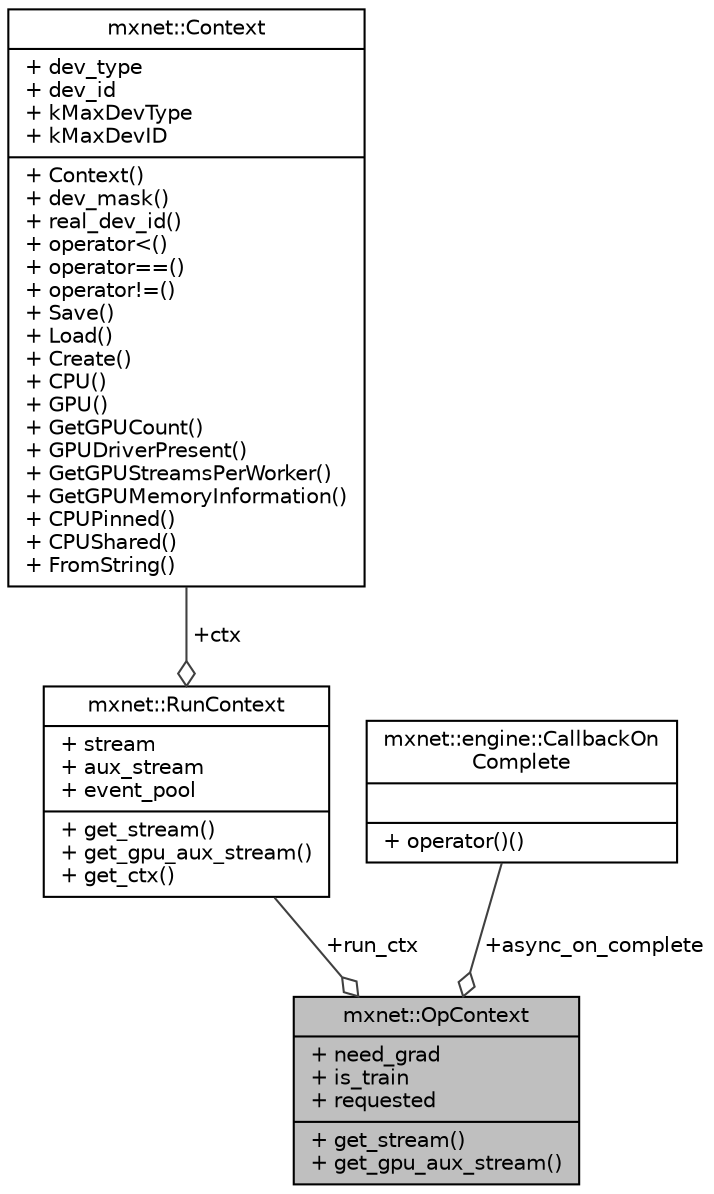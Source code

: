 digraph "mxnet::OpContext"
{
 // LATEX_PDF_SIZE
  edge [fontname="Helvetica",fontsize="10",labelfontname="Helvetica",labelfontsize="10"];
  node [fontname="Helvetica",fontsize="10",shape=record];
  Node1 [label="{mxnet::OpContext\n|+ need_grad\l+ is_train\l+ requested\l|+ get_stream()\l+ get_gpu_aux_stream()\l}",height=0.2,width=0.4,color="black", fillcolor="grey75", style="filled", fontcolor="black",tooltip="All the possible information needed by Operator. This is the superset of RunContext...."];
  Node2 -> Node1 [color="grey25",fontsize="10",style="solid",label=" +run_ctx" ,arrowhead="odiamond",fontname="Helvetica"];
  Node2 [label="{mxnet::RunContext\n|+ stream\l+ aux_stream\l+ event_pool\l|+ get_stream()\l+ get_gpu_aux_stream()\l+ get_ctx()\l}",height=0.2,width=0.4,color="black", fillcolor="white", style="filled",URL="$structmxnet_1_1RunContext.html",tooltip="execution time context. The information needed in runtime for actual execution."];
  Node3 -> Node2 [color="grey25",fontsize="10",style="solid",label=" +ctx" ,arrowhead="odiamond",fontname="Helvetica"];
  Node3 [label="{mxnet::Context\n|+ dev_type\l+ dev_id\l+ kMaxDevType\l+ kMaxDevID\l|+ Context()\l+ dev_mask()\l+ real_dev_id()\l+ operator\<()\l+ operator==()\l+ operator!=()\l+ Save()\l+ Load()\l+ Create()\l+ CPU()\l+ GPU()\l+ GetGPUCount()\l+ GPUDriverPresent()\l+ GetGPUStreamsPerWorker()\l+ GetGPUMemoryInformation()\l+ CPUPinned()\l+ CPUShared()\l+ FromString()\l}",height=0.2,width=0.4,color="black", fillcolor="white", style="filled",URL="$structmxnet_1_1Context.html",tooltip="Context information about the execution environment."];
  Node4 -> Node1 [color="grey25",fontsize="10",style="solid",label=" +async_on_complete" ,arrowhead="odiamond",fontname="Helvetica"];
  Node4 [label="{mxnet::engine::CallbackOn\lComplete\n||+ operator()()\l}",height=0.2,width=0.4,color="black", fillcolor="white", style="filled",URL="$classmxnet_1_1engine_1_1CallbackOnComplete.html",tooltip="OnComplete Callback to the engine, called by AsyncFn when action completes."];
}
